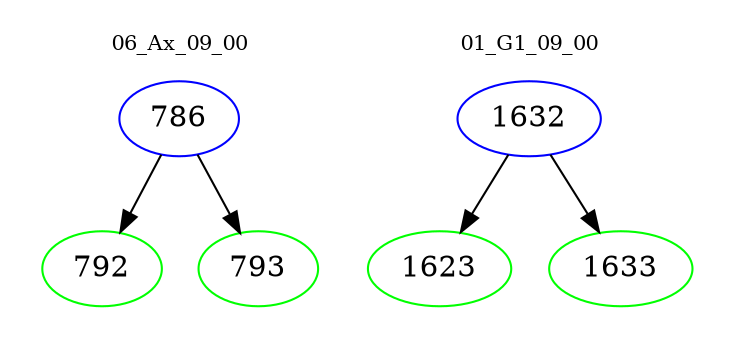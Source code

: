 digraph{
subgraph cluster_0 {
color = white
label = "06_Ax_09_00";
fontsize=10;
T0_786 [label="786", color="blue"]
T0_786 -> T0_792 [color="black"]
T0_792 [label="792", color="green"]
T0_786 -> T0_793 [color="black"]
T0_793 [label="793", color="green"]
}
subgraph cluster_1 {
color = white
label = "01_G1_09_00";
fontsize=10;
T1_1632 [label="1632", color="blue"]
T1_1632 -> T1_1623 [color="black"]
T1_1623 [label="1623", color="green"]
T1_1632 -> T1_1633 [color="black"]
T1_1633 [label="1633", color="green"]
}
}
